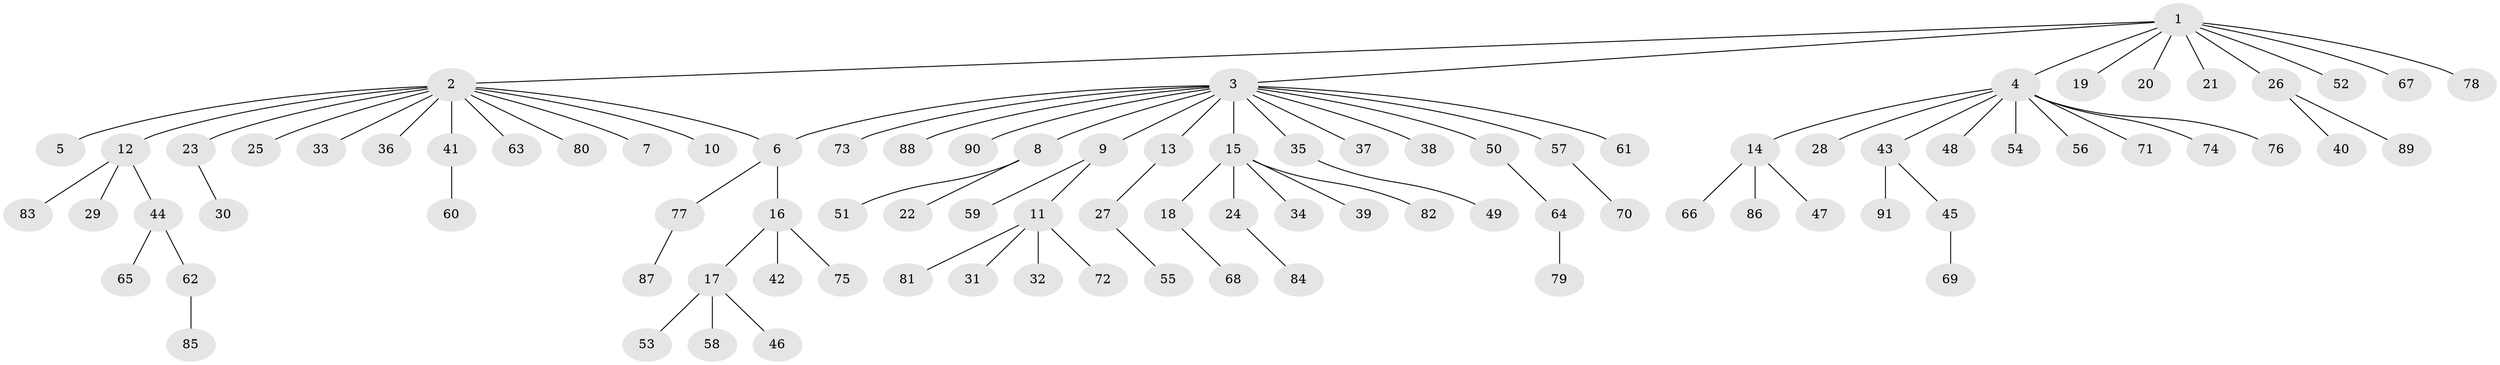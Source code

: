 // Generated by graph-tools (version 1.1) at 2025/35/03/09/25 02:35:23]
// undirected, 91 vertices, 91 edges
graph export_dot {
graph [start="1"]
  node [color=gray90,style=filled];
  1;
  2;
  3;
  4;
  5;
  6;
  7;
  8;
  9;
  10;
  11;
  12;
  13;
  14;
  15;
  16;
  17;
  18;
  19;
  20;
  21;
  22;
  23;
  24;
  25;
  26;
  27;
  28;
  29;
  30;
  31;
  32;
  33;
  34;
  35;
  36;
  37;
  38;
  39;
  40;
  41;
  42;
  43;
  44;
  45;
  46;
  47;
  48;
  49;
  50;
  51;
  52;
  53;
  54;
  55;
  56;
  57;
  58;
  59;
  60;
  61;
  62;
  63;
  64;
  65;
  66;
  67;
  68;
  69;
  70;
  71;
  72;
  73;
  74;
  75;
  76;
  77;
  78;
  79;
  80;
  81;
  82;
  83;
  84;
  85;
  86;
  87;
  88;
  89;
  90;
  91;
  1 -- 2;
  1 -- 3;
  1 -- 4;
  1 -- 19;
  1 -- 20;
  1 -- 21;
  1 -- 26;
  1 -- 52;
  1 -- 67;
  1 -- 78;
  2 -- 5;
  2 -- 6;
  2 -- 7;
  2 -- 10;
  2 -- 12;
  2 -- 23;
  2 -- 25;
  2 -- 33;
  2 -- 36;
  2 -- 41;
  2 -- 63;
  2 -- 80;
  3 -- 6;
  3 -- 8;
  3 -- 9;
  3 -- 13;
  3 -- 15;
  3 -- 35;
  3 -- 37;
  3 -- 38;
  3 -- 50;
  3 -- 57;
  3 -- 61;
  3 -- 73;
  3 -- 88;
  3 -- 90;
  4 -- 14;
  4 -- 28;
  4 -- 43;
  4 -- 48;
  4 -- 54;
  4 -- 56;
  4 -- 71;
  4 -- 74;
  4 -- 76;
  6 -- 16;
  6 -- 77;
  8 -- 22;
  8 -- 51;
  9 -- 11;
  9 -- 59;
  11 -- 31;
  11 -- 32;
  11 -- 72;
  11 -- 81;
  12 -- 29;
  12 -- 44;
  12 -- 83;
  13 -- 27;
  14 -- 47;
  14 -- 66;
  14 -- 86;
  15 -- 18;
  15 -- 24;
  15 -- 34;
  15 -- 39;
  15 -- 82;
  16 -- 17;
  16 -- 42;
  16 -- 75;
  17 -- 46;
  17 -- 53;
  17 -- 58;
  18 -- 68;
  23 -- 30;
  24 -- 84;
  26 -- 40;
  26 -- 89;
  27 -- 55;
  35 -- 49;
  41 -- 60;
  43 -- 45;
  43 -- 91;
  44 -- 62;
  44 -- 65;
  45 -- 69;
  50 -- 64;
  57 -- 70;
  62 -- 85;
  64 -- 79;
  77 -- 87;
}
